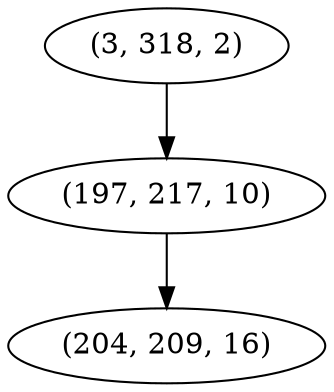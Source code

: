 digraph tree {
    "(3, 318, 2)";
    "(197, 217, 10)";
    "(204, 209, 16)";
    "(3, 318, 2)" -> "(197, 217, 10)";
    "(197, 217, 10)" -> "(204, 209, 16)";
}

